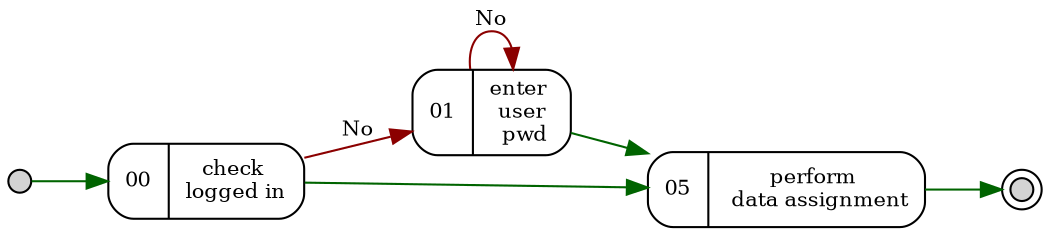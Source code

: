 digraph WrkFlw {
    rankdir=LR;
    minlen=1;
    edge [color="darkgreen",fontsize=10];
    node[fontsize=10,style=rounded];
    sBeg [label="",shape=circle,width=.15,style=filled,fixedsize=true];
    sEnd [label="",shape=doublecircle,width=.15,style=filled];
    {
        node [shape=record];
        s00 [label="{00|check \nlogged in}"];
        s01 [label="{01|enter \n user \n pwd}"];
        s05 [label="{05|perform \n data assignment}"];
    }
    sBeg    ->  s00;
    s00     ->  s05;
    s01     ->  s05;
    s05     ->  sEnd;
    edge [label="No",color="red4",fontsize=10];
    s00     ->  s01;
    s01     ->  s01;
}